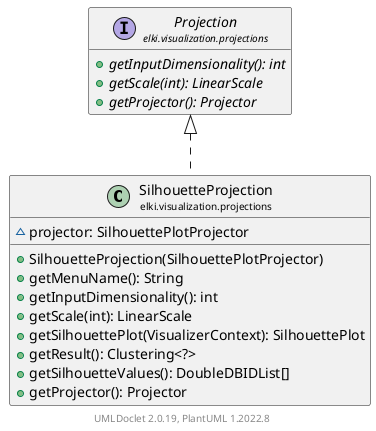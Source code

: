 @startuml
    remove .*\.(Instance|Par|Parameterizer|Factory)$
    set namespaceSeparator none
    hide empty fields
    hide empty methods

    class "<size:14>SilhouetteProjection\n<size:10>elki.visualization.projections" as elki.visualization.projections.SilhouetteProjection [[SilhouetteProjection.html]] {
        ~projector: SilhouettePlotProjector
        +SilhouetteProjection(SilhouettePlotProjector)
        +getMenuName(): String
        +getInputDimensionality(): int
        +getScale(int): LinearScale
        +getSilhouettePlot(VisualizerContext): SilhouettePlot
        +getResult(): Clustering<?>
        +getSilhouetteValues(): DoubleDBIDList[]
        +getProjector(): Projector
    }

    interface "<size:14>Projection\n<size:10>elki.visualization.projections" as elki.visualization.projections.Projection [[Projection.html]] {
        {abstract} +getInputDimensionality(): int
        {abstract} +getScale(int): LinearScale
        {abstract} +getProjector(): Projector
    }

    elki.visualization.projections.Projection <|.. elki.visualization.projections.SilhouetteProjection

    center footer UMLDoclet 2.0.19, PlantUML 1.2022.8
@enduml
